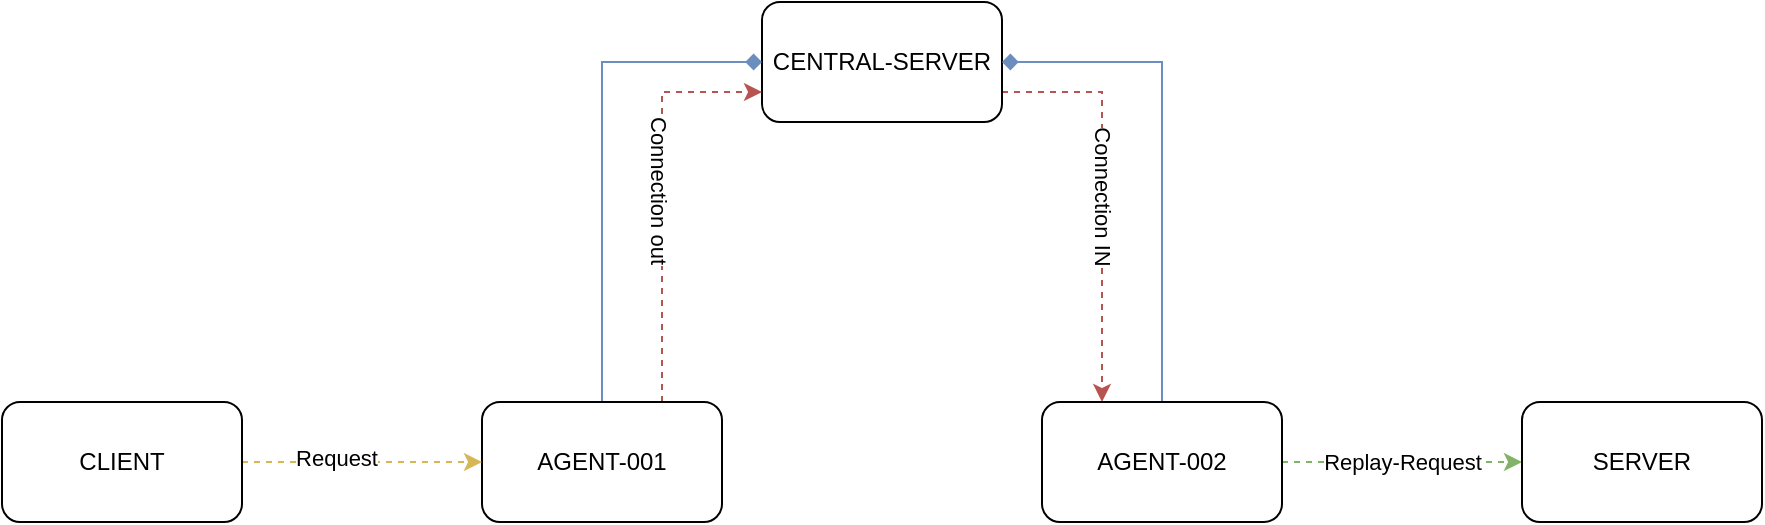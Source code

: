 <mxfile version="18.0.6" type="device"><diagram name="Page-1" id="38b20595-45e3-9b7f-d5ca-b57f44c5b66d"><mxGraphModel dx="950" dy="600" grid="1" gridSize="10" guides="1" tooltips="1" connect="1" arrows="1" fold="1" page="1" pageScale="1" pageWidth="1100" pageHeight="850" background="none" math="0" shadow="0"><root><mxCell id="0"/><mxCell id="1" parent="0"/><mxCell id="gjM1cBdIFyyXkP-HC9YH-14" style="edgeStyle=orthogonalEdgeStyle;rounded=0;orthogonalLoop=1;jettySize=auto;html=1;exitX=1;exitY=0.75;exitDx=0;exitDy=0;entryX=0.25;entryY=0;entryDx=0;entryDy=0;dashed=1;fillColor=#f8cecc;strokeColor=#b85450;" edge="1" parent="1" source="gjM1cBdIFyyXkP-HC9YH-1" target="gjM1cBdIFyyXkP-HC9YH-2"><mxGeometry relative="1" as="geometry"/></mxCell><mxCell id="gjM1cBdIFyyXkP-HC9YH-15" value="Connection IN" style="edgeLabel;html=1;align=center;verticalAlign=middle;resizable=0;points=[];rotation=90;" vertex="1" connectable="0" parent="gjM1cBdIFyyXkP-HC9YH-14"><mxGeometry x="-0.011" y="1" relative="1" as="geometry"><mxPoint as="offset"/></mxGeometry></mxCell><mxCell id="gjM1cBdIFyyXkP-HC9YH-1" value="CENTRAL-SERVER" style="rounded=1;whiteSpace=wrap;html=1;" vertex="1" parent="1"><mxGeometry x="380" y="160" width="120" height="60" as="geometry"/></mxCell><mxCell id="gjM1cBdIFyyXkP-HC9YH-19" value="Replay-Request" style="edgeStyle=orthogonalEdgeStyle;rounded=0;orthogonalLoop=1;jettySize=auto;html=1;exitX=1;exitY=0.5;exitDx=0;exitDy=0;entryX=0;entryY=0.5;entryDx=0;entryDy=0;dashed=1;fillColor=#d5e8d4;strokeColor=#82b366;" edge="1" parent="1" source="gjM1cBdIFyyXkP-HC9YH-2" target="gjM1cBdIFyyXkP-HC9YH-9"><mxGeometry relative="1" as="geometry"/></mxCell><mxCell id="gjM1cBdIFyyXkP-HC9YH-23" style="edgeStyle=orthogonalEdgeStyle;rounded=0;orthogonalLoop=1;jettySize=auto;html=1;exitX=0.5;exitY=0;exitDx=0;exitDy=0;entryX=1;entryY=0.5;entryDx=0;entryDy=0;endArrow=diamond;endFill=1;fillColor=#dae8fc;strokeColor=#6c8ebf;" edge="1" parent="1" source="gjM1cBdIFyyXkP-HC9YH-2" target="gjM1cBdIFyyXkP-HC9YH-1"><mxGeometry relative="1" as="geometry"/></mxCell><mxCell id="gjM1cBdIFyyXkP-HC9YH-2" value="AGENT-002" style="rounded=1;whiteSpace=wrap;html=1;" vertex="1" parent="1"><mxGeometry x="520" y="360" width="120" height="60" as="geometry"/></mxCell><mxCell id="gjM1cBdIFyyXkP-HC9YH-12" style="edgeStyle=orthogonalEdgeStyle;rounded=0;orthogonalLoop=1;jettySize=auto;html=1;exitX=0.75;exitY=0;exitDx=0;exitDy=0;entryX=0;entryY=0.75;entryDx=0;entryDy=0;dashed=1;fillColor=#f8cecc;strokeColor=#b85450;" edge="1" parent="1" source="gjM1cBdIFyyXkP-HC9YH-4" target="gjM1cBdIFyyXkP-HC9YH-1"><mxGeometry relative="1" as="geometry"/></mxCell><mxCell id="gjM1cBdIFyyXkP-HC9YH-13" value="Connection out" style="edgeLabel;html=1;align=center;verticalAlign=middle;resizable=0;points=[];rotation=90;" vertex="1" connectable="0" parent="gjM1cBdIFyyXkP-HC9YH-12"><mxGeometry x="0.04" y="1" relative="1" as="geometry"><mxPoint as="offset"/></mxGeometry></mxCell><mxCell id="gjM1cBdIFyyXkP-HC9YH-21" style="edgeStyle=orthogonalEdgeStyle;rounded=0;orthogonalLoop=1;jettySize=auto;html=1;exitX=0.5;exitY=0;exitDx=0;exitDy=0;entryX=0;entryY=0.5;entryDx=0;entryDy=0;endArrow=diamond;endFill=1;fillColor=#dae8fc;strokeColor=#6c8ebf;" edge="1" parent="1" source="gjM1cBdIFyyXkP-HC9YH-4" target="gjM1cBdIFyyXkP-HC9YH-1"><mxGeometry relative="1" as="geometry"/></mxCell><mxCell id="gjM1cBdIFyyXkP-HC9YH-4" value="AGENT-001" style="rounded=1;whiteSpace=wrap;html=1;" vertex="1" parent="1"><mxGeometry x="240" y="360" width="120" height="60" as="geometry"/></mxCell><mxCell id="gjM1cBdIFyyXkP-HC9YH-16" style="edgeStyle=orthogonalEdgeStyle;rounded=0;orthogonalLoop=1;jettySize=auto;html=1;dashed=1;fillColor=#fff2cc;strokeColor=#d6b656;" edge="1" parent="1" source="gjM1cBdIFyyXkP-HC9YH-6" target="gjM1cBdIFyyXkP-HC9YH-4"><mxGeometry relative="1" as="geometry"/></mxCell><mxCell id="gjM1cBdIFyyXkP-HC9YH-18" value="Request" style="edgeLabel;html=1;align=center;verticalAlign=middle;resizable=0;points=[];" vertex="1" connectable="0" parent="gjM1cBdIFyyXkP-HC9YH-16"><mxGeometry x="-0.226" y="2" relative="1" as="geometry"><mxPoint as="offset"/></mxGeometry></mxCell><mxCell id="gjM1cBdIFyyXkP-HC9YH-6" value="CLIENT" style="rounded=1;whiteSpace=wrap;html=1;" vertex="1" parent="1"><mxGeometry y="360" width="120" height="60" as="geometry"/></mxCell><mxCell id="gjM1cBdIFyyXkP-HC9YH-9" value="SERVER" style="rounded=1;whiteSpace=wrap;html=1;" vertex="1" parent="1"><mxGeometry x="760" y="360" width="120" height="60" as="geometry"/></mxCell></root></mxGraphModel></diagram></mxfile>